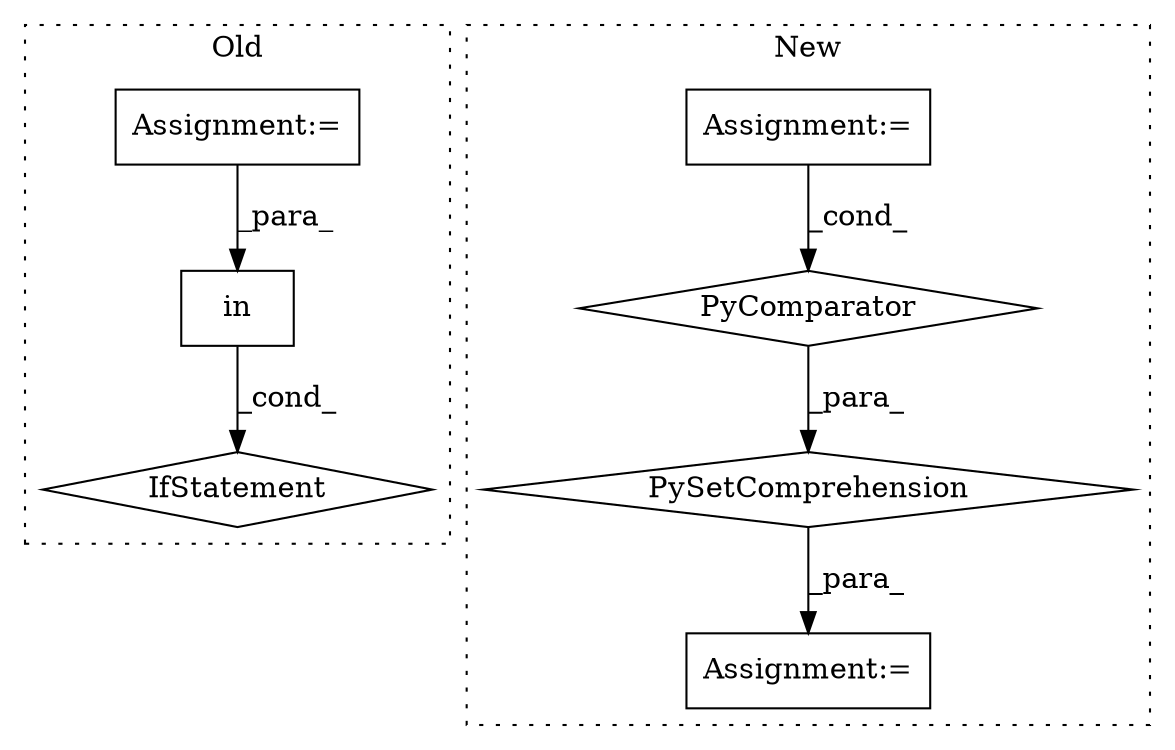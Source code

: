 digraph G {
subgraph cluster0 {
1 [label="IfStatement" a="25" s="6069,6100" l="10,2" shape="diamond"];
6 [label="Assignment:=" a="7" s="6018" l="1" shape="box"];
7 [label="in" a="105" s="6079" l="21" shape="box"];
label = "Old";
style="dotted";
}
subgraph cluster1 {
2 [label="PySetComprehension" a="111" s="5816" l="212" shape="diamond"];
3 [label="Assignment:=" a="7" s="5941" l="79" shape="box"];
4 [label="PyComparator" a="113" s="5941" l="79" shape="diamond"];
5 [label="Assignment:=" a="7" s="5804" l="12" shape="box"];
label = "New";
style="dotted";
}
2 -> 5 [label="_para_"];
3 -> 4 [label="_cond_"];
4 -> 2 [label="_para_"];
6 -> 7 [label="_para_"];
7 -> 1 [label="_cond_"];
}